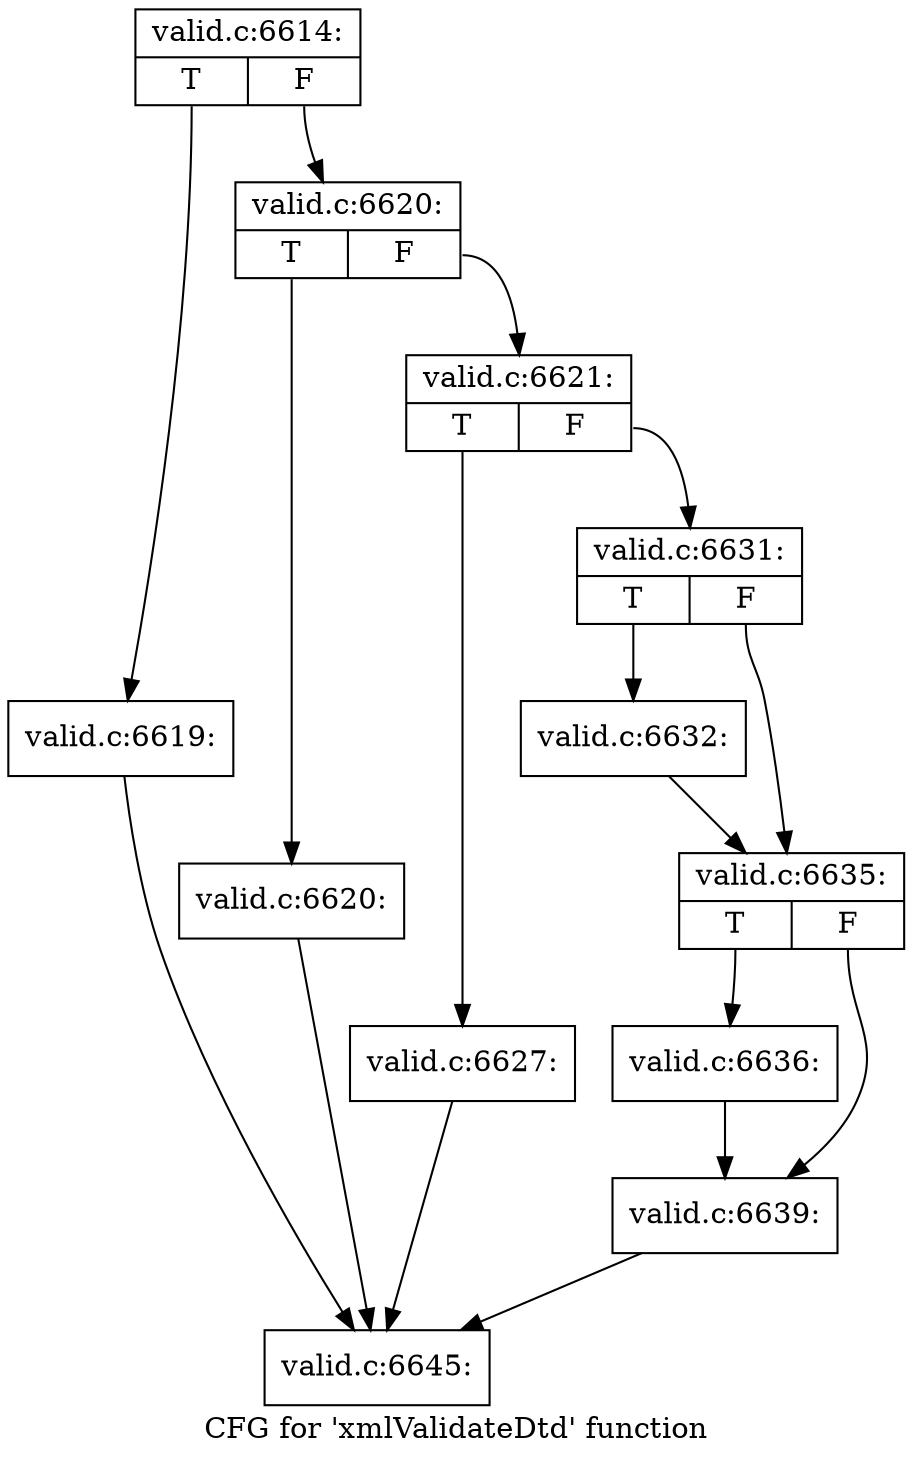 digraph "CFG for 'xmlValidateDtd' function" {
	label="CFG for 'xmlValidateDtd' function";

	Node0x51d79c0 [shape=record,label="{valid.c:6614:|{<s0>T|<s1>F}}"];
	Node0x51d79c0:s0 -> Node0x51dd4f0;
	Node0x51d79c0:s1 -> Node0x51dd540;
	Node0x51dd4f0 [shape=record,label="{valid.c:6619:}"];
	Node0x51dd4f0 -> Node0x51d7940;
	Node0x51dd540 [shape=record,label="{valid.c:6620:|{<s0>T|<s1>F}}"];
	Node0x51dd540:s0 -> Node0x51dd9d0;
	Node0x51dd540:s1 -> Node0x51dda20;
	Node0x51dd9d0 [shape=record,label="{valid.c:6620:}"];
	Node0x51dd9d0 -> Node0x51d7940;
	Node0x51dda20 [shape=record,label="{valid.c:6621:|{<s0>T|<s1>F}}"];
	Node0x51dda20:s0 -> Node0x51deba0;
	Node0x51dda20:s1 -> Node0x51debf0;
	Node0x51deba0 [shape=record,label="{valid.c:6627:}"];
	Node0x51deba0 -> Node0x51d7940;
	Node0x51debf0 [shape=record,label="{valid.c:6631:|{<s0>T|<s1>F}}"];
	Node0x51debf0:s0 -> Node0x51df6f0;
	Node0x51debf0:s1 -> Node0x51df740;
	Node0x51df6f0 [shape=record,label="{valid.c:6632:}"];
	Node0x51df6f0 -> Node0x51df740;
	Node0x51df740 [shape=record,label="{valid.c:6635:|{<s0>T|<s1>F}}"];
	Node0x51df740:s0 -> Node0x51e01e0;
	Node0x51df740:s1 -> Node0x51e0230;
	Node0x51e01e0 [shape=record,label="{valid.c:6636:}"];
	Node0x51e01e0 -> Node0x51e0230;
	Node0x51e0230 [shape=record,label="{valid.c:6639:}"];
	Node0x51e0230 -> Node0x51d7940;
	Node0x51d7940 [shape=record,label="{valid.c:6645:}"];
}
